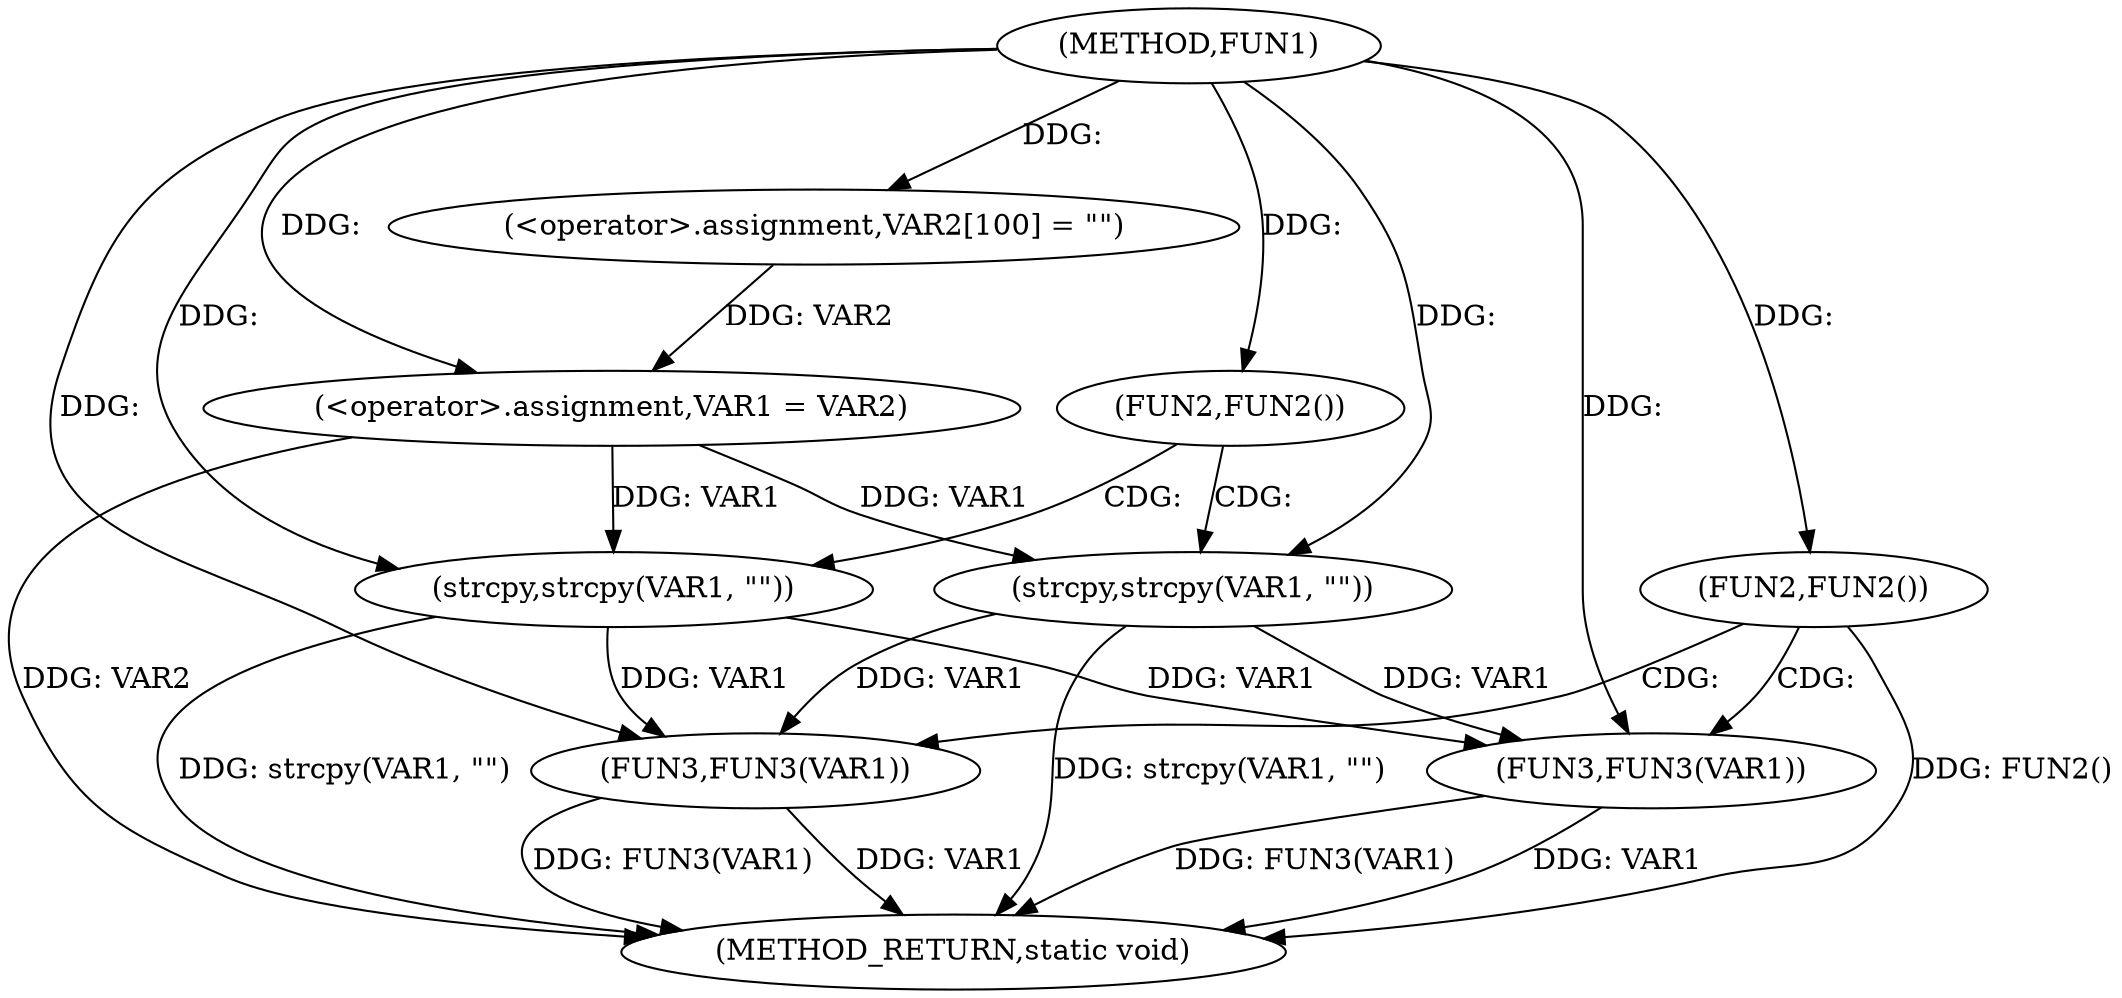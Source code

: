 digraph FUN1 {  
"1000100" [label = "(METHOD,FUN1)" ]
"1000130" [label = "(METHOD_RETURN,static void)" ]
"1000104" [label = "(<operator>.assignment,VAR2[100] = \"\")" ]
"1000107" [label = "(<operator>.assignment,VAR1 = VAR2)" ]
"1000111" [label = "(FUN2,FUN2())" ]
"1000113" [label = "(strcpy,strcpy(VAR1, \"\"))" ]
"1000118" [label = "(strcpy,strcpy(VAR1, \"\"))" ]
"1000122" [label = "(FUN2,FUN2())" ]
"1000124" [label = "(FUN3,FUN3(VAR1))" ]
"1000128" [label = "(FUN3,FUN3(VAR1))" ]
  "1000124" -> "1000130"  [ label = "DDG: VAR1"] 
  "1000128" -> "1000130"  [ label = "DDG: VAR1"] 
  "1000118" -> "1000130"  [ label = "DDG: strcpy(VAR1, \"\")"] 
  "1000113" -> "1000130"  [ label = "DDG: strcpy(VAR1, \"\")"] 
  "1000122" -> "1000130"  [ label = "DDG: FUN2()"] 
  "1000128" -> "1000130"  [ label = "DDG: FUN3(VAR1)"] 
  "1000107" -> "1000130"  [ label = "DDG: VAR2"] 
  "1000124" -> "1000130"  [ label = "DDG: FUN3(VAR1)"] 
  "1000100" -> "1000104"  [ label = "DDG: "] 
  "1000104" -> "1000107"  [ label = "DDG: VAR2"] 
  "1000100" -> "1000107"  [ label = "DDG: "] 
  "1000100" -> "1000111"  [ label = "DDG: "] 
  "1000107" -> "1000113"  [ label = "DDG: VAR1"] 
  "1000100" -> "1000113"  [ label = "DDG: "] 
  "1000107" -> "1000118"  [ label = "DDG: VAR1"] 
  "1000100" -> "1000118"  [ label = "DDG: "] 
  "1000100" -> "1000122"  [ label = "DDG: "] 
  "1000113" -> "1000124"  [ label = "DDG: VAR1"] 
  "1000118" -> "1000124"  [ label = "DDG: VAR1"] 
  "1000100" -> "1000124"  [ label = "DDG: "] 
  "1000113" -> "1000128"  [ label = "DDG: VAR1"] 
  "1000118" -> "1000128"  [ label = "DDG: VAR1"] 
  "1000100" -> "1000128"  [ label = "DDG: "] 
  "1000111" -> "1000113"  [ label = "CDG: "] 
  "1000111" -> "1000118"  [ label = "CDG: "] 
  "1000122" -> "1000128"  [ label = "CDG: "] 
  "1000122" -> "1000124"  [ label = "CDG: "] 
}
